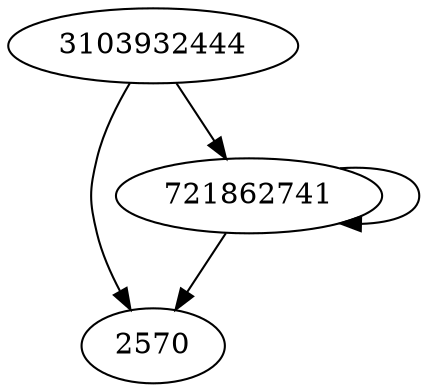 digraph  {
2570;
3103932444;
721862741;
3103932444 -> 721862741;
3103932444 -> 2570;
721862741 -> 721862741;
721862741 -> 2570;
}
